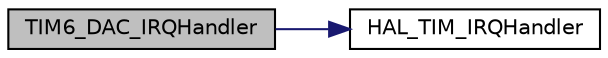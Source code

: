 digraph "TIM6_DAC_IRQHandler"
{
  edge [fontname="Helvetica",fontsize="10",labelfontname="Helvetica",labelfontsize="10"];
  node [fontname="Helvetica",fontsize="10",shape=record];
  rankdir="LR";
  Node15 [label="TIM6_DAC_IRQHandler",height=0.2,width=0.4,color="black", fillcolor="grey75", style="filled", fontcolor="black"];
  Node15 -> Node16 [color="midnightblue",fontsize="10",style="solid",fontname="Helvetica"];
  Node16 [label="HAL_TIM_IRQHandler",height=0.2,width=0.4,color="black", fillcolor="white", style="filled",URL="$group___t_i_m___exported___functions___group7.html#ga2dc3ef34340412aa8a01d734d2ff8f88"];
}
